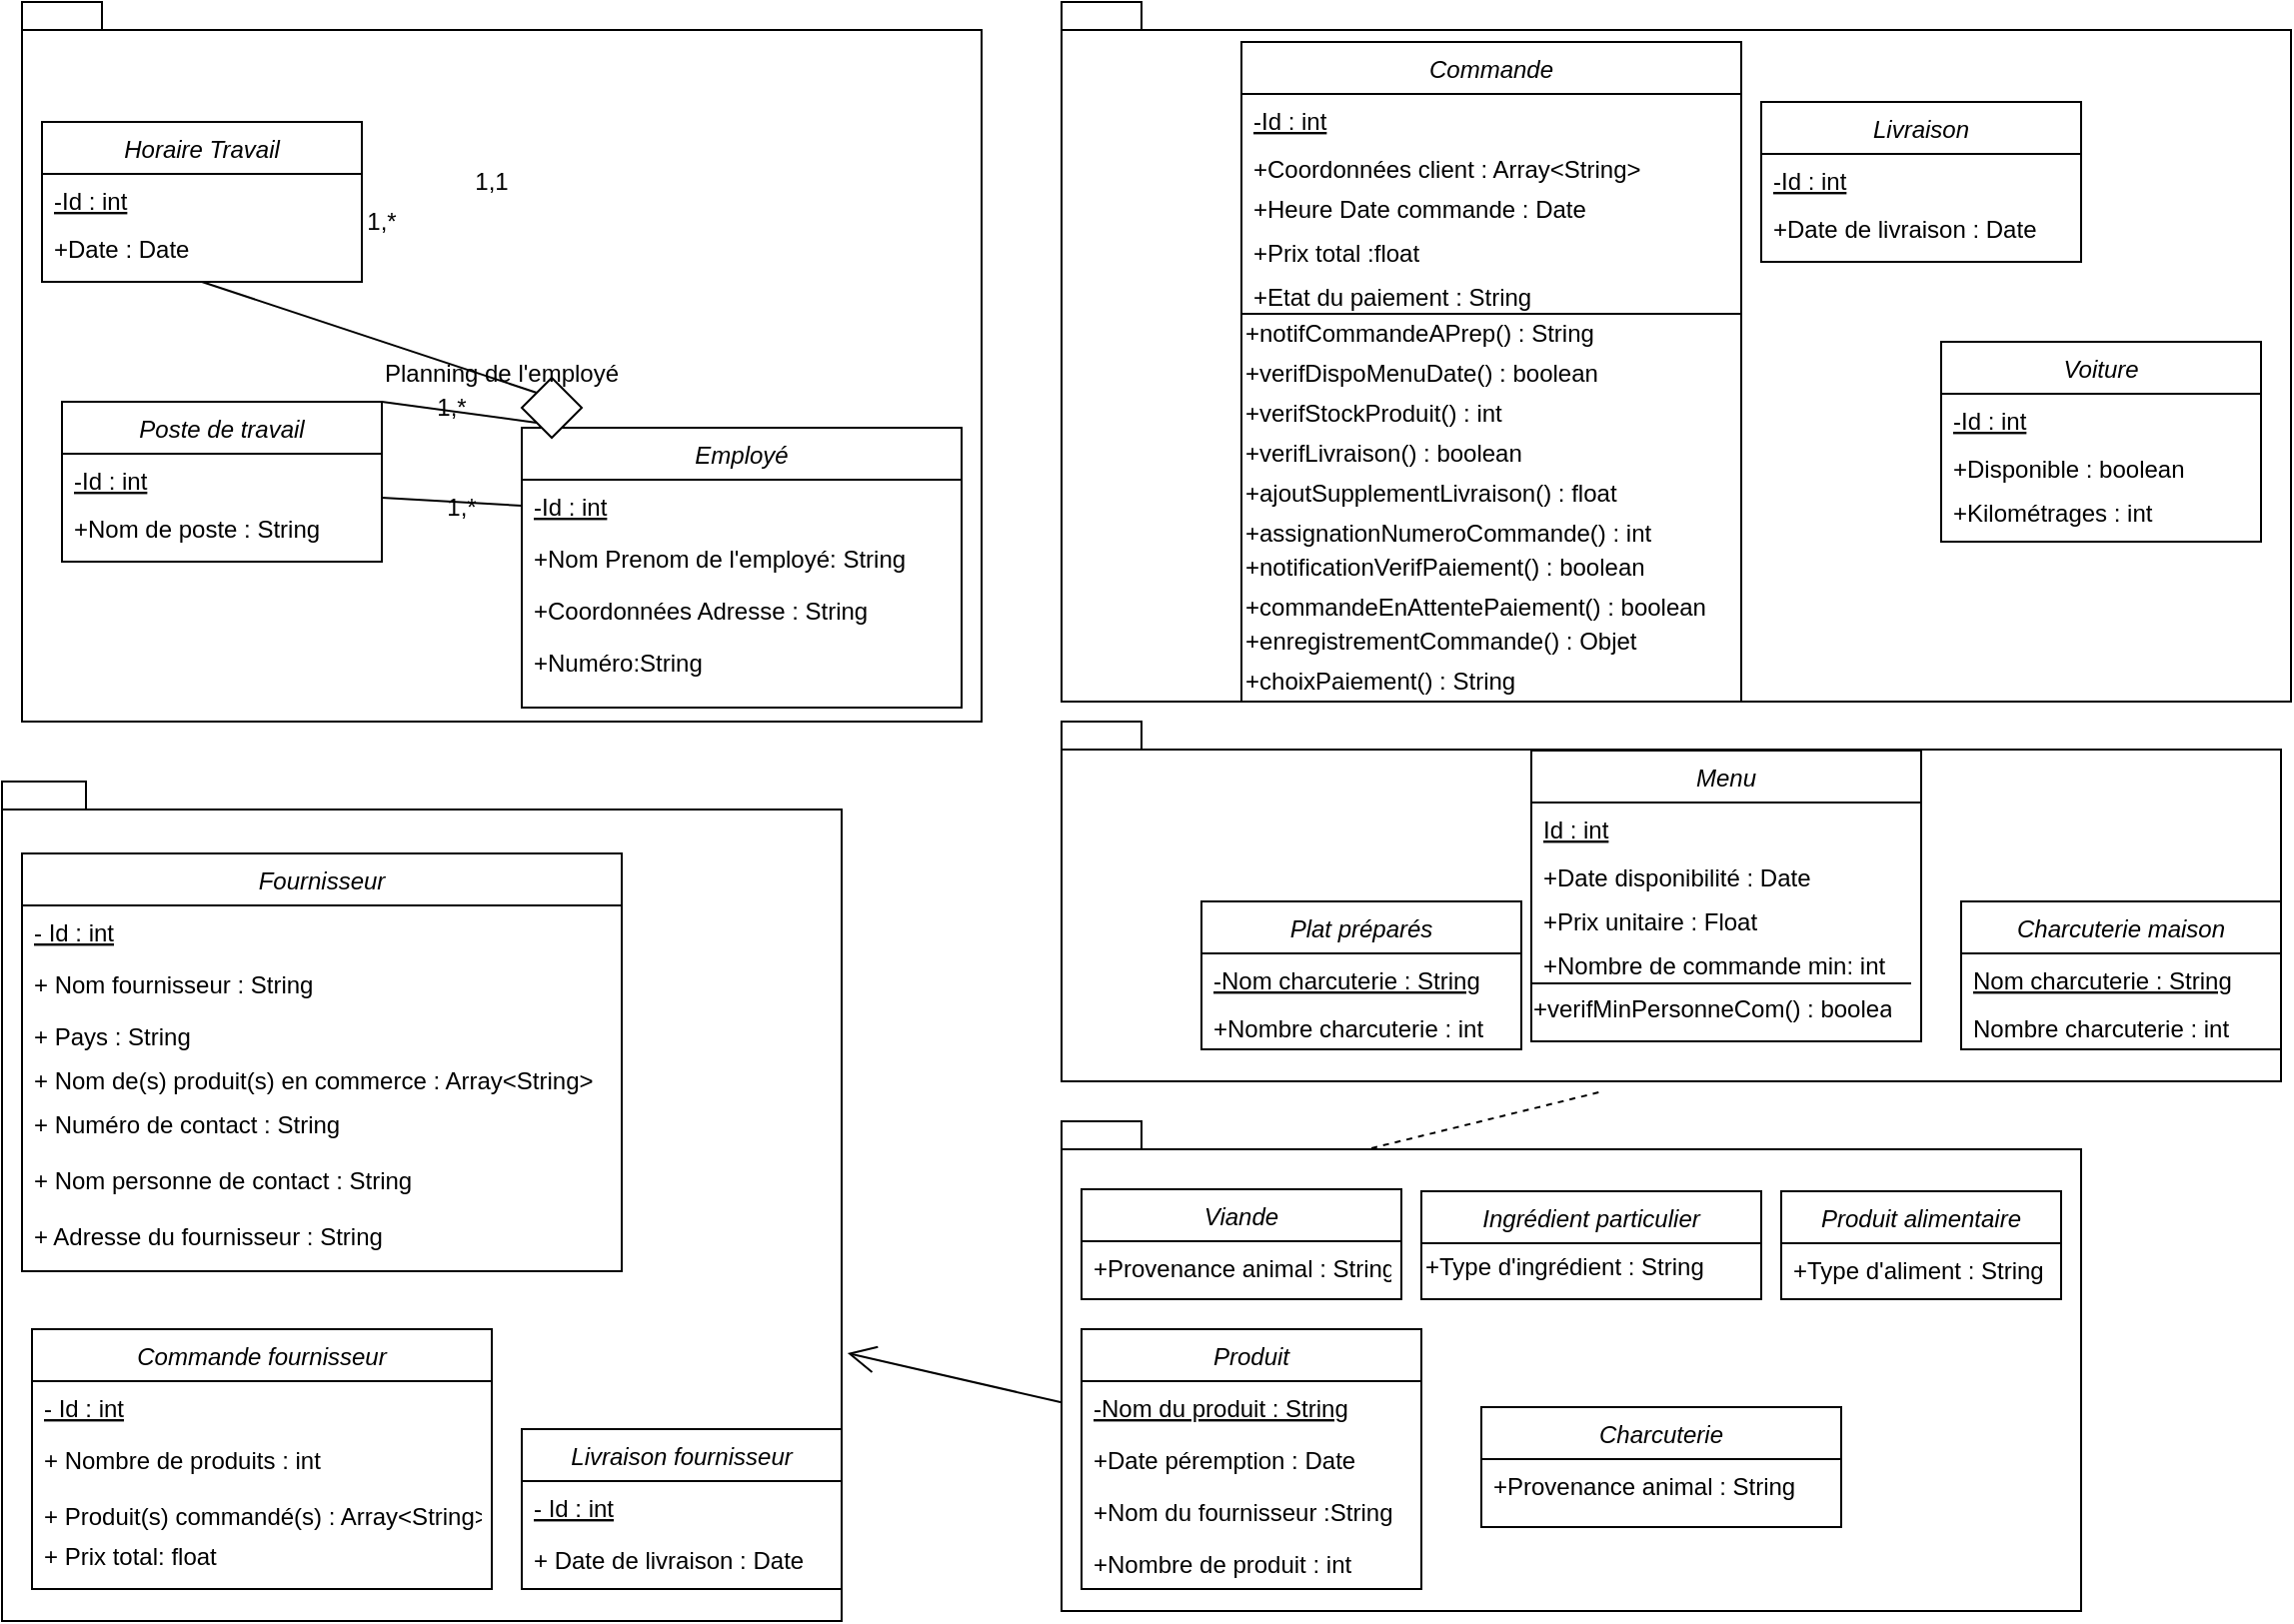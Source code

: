 <mxfile version="14.5.0" type="github">
  <diagram id="_cnKBvI-XlcnQFvucuMb" name="Page-1">
    <mxGraphModel dx="1422" dy="762" grid="1" gridSize="10" guides="1" tooltips="1" connect="1" arrows="1" fold="1" page="1" pageScale="1" pageWidth="1169" pageHeight="827" math="0" shadow="0">
      <root>
        <mxCell id="0" />
        <mxCell id="1" parent="0" />
        <mxCell id="Kes9Ymy6bMvkCFtG6t-n-166" value="" style="shape=folder;fontStyle=1;spacingTop=10;tabWidth=40;tabHeight=14;tabPosition=left;html=1;" vertex="1" parent="1">
          <mxGeometry x="20" width="480" height="360" as="geometry" />
        </mxCell>
        <mxCell id="Kes9Ymy6bMvkCFtG6t-n-164" value="" style="shape=folder;fontStyle=1;spacingTop=10;tabWidth=40;tabHeight=14;tabPosition=left;html=1;" vertex="1" parent="1">
          <mxGeometry x="540" width="615" height="350" as="geometry" />
        </mxCell>
        <mxCell id="Kes9Ymy6bMvkCFtG6t-n-162" value="" style="shape=folder;fontStyle=1;spacingTop=10;tabWidth=40;tabHeight=14;tabPosition=left;html=1;" vertex="1" parent="1">
          <mxGeometry x="540" y="360" width="610" height="180" as="geometry" />
        </mxCell>
        <mxCell id="Kes9Ymy6bMvkCFtG6t-n-160" value="" style="shape=folder;fontStyle=1;spacingTop=10;tabWidth=40;tabHeight=14;tabPosition=left;html=1;" vertex="1" parent="1">
          <mxGeometry x="10" y="390" width="420" height="420" as="geometry" />
        </mxCell>
        <mxCell id="Kes9Ymy6bMvkCFtG6t-n-146" value="" style="shape=folder;fontStyle=1;spacingTop=10;tabWidth=40;tabHeight=14;tabPosition=left;html=1;" vertex="1" parent="1">
          <mxGeometry x="540" y="560" width="510" height="245" as="geometry" />
        </mxCell>
        <mxCell id="Kes9Ymy6bMvkCFtG6t-n-1" value="Viande" style="swimlane;fontStyle=2;align=center;verticalAlign=top;childLayout=stackLayout;horizontal=1;startSize=26;horizontalStack=0;resizeParent=1;resizeLast=0;collapsible=1;marginBottom=0;rounded=0;shadow=0;strokeWidth=1;" vertex="1" parent="1">
          <mxGeometry x="550" y="594" width="160" height="55" as="geometry">
            <mxRectangle x="230" y="140" width="160" height="26" as="alternateBounds" />
          </mxGeometry>
        </mxCell>
        <mxCell id="Kes9Ymy6bMvkCFtG6t-n-2" value="+Provenance animal : String" style="text;align=left;verticalAlign=top;spacingLeft=4;spacingRight=4;overflow=hidden;rotatable=0;points=[[0,0.5],[1,0.5]];portConstraint=eastwest;" vertex="1" parent="Kes9Ymy6bMvkCFtG6t-n-1">
          <mxGeometry y="26" width="160" height="26" as="geometry" />
        </mxCell>
        <mxCell id="Kes9Ymy6bMvkCFtG6t-n-3" value="Fournisseur" style="swimlane;fontStyle=2;align=center;verticalAlign=top;childLayout=stackLayout;horizontal=1;startSize=26;horizontalStack=0;resizeParent=1;resizeLast=0;collapsible=1;marginBottom=0;rounded=0;shadow=0;strokeWidth=1;" vertex="1" parent="1">
          <mxGeometry x="20" y="426" width="300" height="209" as="geometry">
            <mxRectangle x="230" y="140" width="160" height="26" as="alternateBounds" />
          </mxGeometry>
        </mxCell>
        <mxCell id="Kes9Ymy6bMvkCFtG6t-n-4" value="- Id : int" style="text;align=left;verticalAlign=top;spacingLeft=4;spacingRight=4;overflow=hidden;rotatable=0;points=[[0,0.5],[1,0.5]];portConstraint=eastwest;fontStyle=4" vertex="1" parent="Kes9Ymy6bMvkCFtG6t-n-3">
          <mxGeometry y="26" width="300" height="26" as="geometry" />
        </mxCell>
        <mxCell id="Kes9Ymy6bMvkCFtG6t-n-5" value="+ Nom fournisseur : String" style="text;align=left;verticalAlign=top;spacingLeft=4;spacingRight=4;overflow=hidden;rotatable=0;points=[[0,0.5],[1,0.5]];portConstraint=eastwest;fontStyle=0" vertex="1" parent="Kes9Ymy6bMvkCFtG6t-n-3">
          <mxGeometry y="52" width="300" height="26" as="geometry" />
        </mxCell>
        <mxCell id="Kes9Ymy6bMvkCFtG6t-n-6" value="+ Pays : String" style="text;align=left;verticalAlign=top;spacingLeft=4;spacingRight=4;overflow=hidden;rotatable=0;points=[[0,0.5],[1,0.5]];portConstraint=eastwest;fontStyle=0" vertex="1" parent="Kes9Ymy6bMvkCFtG6t-n-3">
          <mxGeometry y="78" width="300" height="22" as="geometry" />
        </mxCell>
        <mxCell id="Kes9Ymy6bMvkCFtG6t-n-7" value="+ Nom de(s) produit(s) en commerce : Array&lt;String&gt;" style="text;align=left;verticalAlign=top;spacingLeft=4;spacingRight=4;overflow=hidden;rotatable=0;points=[[0,0.5],[1,0.5]];portConstraint=eastwest;fontStyle=0" vertex="1" parent="Kes9Ymy6bMvkCFtG6t-n-3">
          <mxGeometry y="100" width="300" height="22" as="geometry" />
        </mxCell>
        <mxCell id="Kes9Ymy6bMvkCFtG6t-n-8" value="+ Numéro de contact : String" style="text;align=left;verticalAlign=top;spacingLeft=4;spacingRight=4;overflow=hidden;rotatable=0;points=[[0,0.5],[1,0.5]];portConstraint=eastwest;fontStyle=0" vertex="1" parent="Kes9Ymy6bMvkCFtG6t-n-3">
          <mxGeometry y="122" width="300" height="28" as="geometry" />
        </mxCell>
        <mxCell id="Kes9Ymy6bMvkCFtG6t-n-9" value="+ Nom personne de contact : String" style="text;align=left;verticalAlign=top;spacingLeft=4;spacingRight=4;overflow=hidden;rotatable=0;points=[[0,0.5],[1,0.5]];portConstraint=eastwest;fontStyle=0" vertex="1" parent="Kes9Ymy6bMvkCFtG6t-n-3">
          <mxGeometry y="150" width="300" height="28" as="geometry" />
        </mxCell>
        <mxCell id="Kes9Ymy6bMvkCFtG6t-n-10" value="+ Adresse du fournisseur : String" style="text;align=left;verticalAlign=top;spacingLeft=4;spacingRight=4;overflow=hidden;rotatable=0;points=[[0,0.5],[1,0.5]];portConstraint=eastwest;fontStyle=0" vertex="1" parent="Kes9Ymy6bMvkCFtG6t-n-3">
          <mxGeometry y="178" width="300" height="28" as="geometry" />
        </mxCell>
        <mxCell id="Kes9Ymy6bMvkCFtG6t-n-11" value="Commande fournisseur" style="swimlane;fontStyle=2;align=center;verticalAlign=top;childLayout=stackLayout;horizontal=1;startSize=26;horizontalStack=0;resizeParent=1;resizeLast=0;collapsible=1;marginBottom=0;rounded=0;shadow=0;strokeWidth=1;" vertex="1" parent="1">
          <mxGeometry x="25" y="664" width="230" height="130" as="geometry">
            <mxRectangle x="230" y="140" width="160" height="26" as="alternateBounds" />
          </mxGeometry>
        </mxCell>
        <mxCell id="Kes9Ymy6bMvkCFtG6t-n-12" value="- Id : int" style="text;align=left;verticalAlign=top;spacingLeft=4;spacingRight=4;overflow=hidden;rotatable=0;points=[[0,0.5],[1,0.5]];portConstraint=eastwest;fontStyle=4" vertex="1" parent="Kes9Ymy6bMvkCFtG6t-n-11">
          <mxGeometry y="26" width="230" height="26" as="geometry" />
        </mxCell>
        <mxCell id="Kes9Ymy6bMvkCFtG6t-n-13" value="+ Nombre de produits : int" style="text;align=left;verticalAlign=top;spacingLeft=4;spacingRight=4;overflow=hidden;rotatable=0;points=[[0,0.5],[1,0.5]];portConstraint=eastwest;fontStyle=0" vertex="1" parent="Kes9Ymy6bMvkCFtG6t-n-11">
          <mxGeometry y="52" width="230" height="28" as="geometry" />
        </mxCell>
        <mxCell id="Kes9Ymy6bMvkCFtG6t-n-14" value="+ Produit(s) commandé(s) : Array&lt;String&gt;" style="text;align=left;verticalAlign=top;spacingLeft=4;spacingRight=4;overflow=hidden;rotatable=0;points=[[0,0.5],[1,0.5]];portConstraint=eastwest;fontStyle=0" vertex="1" parent="Kes9Ymy6bMvkCFtG6t-n-11">
          <mxGeometry y="80" width="230" height="20" as="geometry" />
        </mxCell>
        <mxCell id="Kes9Ymy6bMvkCFtG6t-n-15" value="+ Prix total: float" style="text;align=left;verticalAlign=top;spacingLeft=4;spacingRight=4;overflow=hidden;rotatable=0;points=[[0,0.5],[1,0.5]];portConstraint=eastwest;fontStyle=0" vertex="1" parent="Kes9Ymy6bMvkCFtG6t-n-11">
          <mxGeometry y="100" width="230" height="20" as="geometry" />
        </mxCell>
        <mxCell id="Kes9Ymy6bMvkCFtG6t-n-16" value="Livraison fournisseur" style="swimlane;fontStyle=2;align=center;verticalAlign=top;childLayout=stackLayout;horizontal=1;startSize=26;horizontalStack=0;resizeParent=1;resizeLast=0;collapsible=1;marginBottom=0;rounded=0;shadow=0;strokeWidth=1;" vertex="1" parent="1">
          <mxGeometry x="270" y="714" width="160" height="80" as="geometry">
            <mxRectangle x="230" y="140" width="160" height="26" as="alternateBounds" />
          </mxGeometry>
        </mxCell>
        <mxCell id="Kes9Ymy6bMvkCFtG6t-n-17" value="- Id : int" style="text;align=left;verticalAlign=top;spacingLeft=4;spacingRight=4;overflow=hidden;rotatable=0;points=[[0,0.5],[1,0.5]];portConstraint=eastwest;fontStyle=4" vertex="1" parent="Kes9Ymy6bMvkCFtG6t-n-16">
          <mxGeometry y="26" width="160" height="26" as="geometry" />
        </mxCell>
        <mxCell id="Kes9Ymy6bMvkCFtG6t-n-18" value="+ Date de livraison : Date" style="text;align=left;verticalAlign=top;spacingLeft=4;spacingRight=4;overflow=hidden;rotatable=0;points=[[0,0.5],[1,0.5]];portConstraint=eastwest;fontStyle=0" vertex="1" parent="Kes9Ymy6bMvkCFtG6t-n-16">
          <mxGeometry y="52" width="160" height="28" as="geometry" />
        </mxCell>
        <mxCell id="Kes9Ymy6bMvkCFtG6t-n-32" value="Employé" style="swimlane;fontStyle=2;align=center;verticalAlign=top;childLayout=stackLayout;horizontal=1;startSize=26;horizontalStack=0;resizeParent=1;resizeLast=0;collapsible=1;marginBottom=0;rounded=0;shadow=0;strokeWidth=1;" vertex="1" parent="1">
          <mxGeometry x="270" y="213" width="220" height="140" as="geometry">
            <mxRectangle x="230" y="140" width="160" height="26" as="alternateBounds" />
          </mxGeometry>
        </mxCell>
        <mxCell id="Kes9Ymy6bMvkCFtG6t-n-33" value="-Id : int" style="text;align=left;verticalAlign=top;spacingLeft=4;spacingRight=4;overflow=hidden;rotatable=0;points=[[0,0.5],[1,0.5]];portConstraint=eastwest;fontStyle=4" vertex="1" parent="Kes9Ymy6bMvkCFtG6t-n-32">
          <mxGeometry y="26" width="220" height="26" as="geometry" />
        </mxCell>
        <mxCell id="Kes9Ymy6bMvkCFtG6t-n-34" value="+Nom Prenom de l&#39;employé: String" style="text;align=left;verticalAlign=top;spacingLeft=4;spacingRight=4;overflow=hidden;rotatable=0;points=[[0,0.5],[1,0.5]];portConstraint=eastwest;" vertex="1" parent="Kes9Ymy6bMvkCFtG6t-n-32">
          <mxGeometry y="52" width="220" height="26" as="geometry" />
        </mxCell>
        <mxCell id="Kes9Ymy6bMvkCFtG6t-n-36" value="+Coordonnées Adresse : String" style="text;align=left;verticalAlign=top;spacingLeft=4;spacingRight=4;overflow=hidden;rotatable=0;points=[[0,0.5],[1,0.5]];portConstraint=eastwest;" vertex="1" parent="Kes9Ymy6bMvkCFtG6t-n-32">
          <mxGeometry y="78" width="220" height="26" as="geometry" />
        </mxCell>
        <mxCell id="Kes9Ymy6bMvkCFtG6t-n-165" value="+Numéro:String " style="text;align=left;verticalAlign=top;spacingLeft=4;spacingRight=4;overflow=hidden;rotatable=0;points=[[0,0.5],[1,0.5]];portConstraint=eastwest;" vertex="1" parent="Kes9Ymy6bMvkCFtG6t-n-32">
          <mxGeometry y="104" width="220" height="26" as="geometry" />
        </mxCell>
        <mxCell id="Kes9Ymy6bMvkCFtG6t-n-37" value="Produit" style="swimlane;fontStyle=2;align=center;verticalAlign=top;childLayout=stackLayout;horizontal=1;startSize=26;horizontalStack=0;resizeParent=1;resizeLast=0;collapsible=1;marginBottom=0;rounded=0;shadow=0;strokeWidth=1;" vertex="1" parent="1">
          <mxGeometry x="550" y="664" width="170" height="130" as="geometry">
            <mxRectangle x="230" y="140" width="160" height="26" as="alternateBounds" />
          </mxGeometry>
        </mxCell>
        <mxCell id="Kes9Ymy6bMvkCFtG6t-n-38" value="-Nom du produit : String" style="text;align=left;verticalAlign=top;spacingLeft=4;spacingRight=4;overflow=hidden;rotatable=0;points=[[0,0.5],[1,0.5]];portConstraint=eastwest;fontStyle=4" vertex="1" parent="Kes9Ymy6bMvkCFtG6t-n-37">
          <mxGeometry y="26" width="170" height="26" as="geometry" />
        </mxCell>
        <mxCell id="Kes9Ymy6bMvkCFtG6t-n-39" value="+Date péremption : Date" style="text;align=left;verticalAlign=top;spacingLeft=4;spacingRight=4;overflow=hidden;rotatable=0;points=[[0,0.5],[1,0.5]];portConstraint=eastwest;" vertex="1" parent="Kes9Ymy6bMvkCFtG6t-n-37">
          <mxGeometry y="52" width="170" height="26" as="geometry" />
        </mxCell>
        <mxCell id="Kes9Ymy6bMvkCFtG6t-n-40" value="+Nom du fournisseur :String" style="text;align=left;verticalAlign=top;spacingLeft=4;spacingRight=4;overflow=hidden;rotatable=0;points=[[0,0.5],[1,0.5]];portConstraint=eastwest;" vertex="1" parent="Kes9Ymy6bMvkCFtG6t-n-37">
          <mxGeometry y="78" width="170" height="26" as="geometry" />
        </mxCell>
        <mxCell id="Kes9Ymy6bMvkCFtG6t-n-41" value="+Nombre de produit : int" style="text;align=left;verticalAlign=top;spacingLeft=4;spacingRight=4;overflow=hidden;rotatable=0;points=[[0,0.5],[1,0.5]];portConstraint=eastwest;" vertex="1" parent="Kes9Ymy6bMvkCFtG6t-n-37">
          <mxGeometry y="104" width="170" height="26" as="geometry" />
        </mxCell>
        <mxCell id="Kes9Ymy6bMvkCFtG6t-n-45" value="Ingrédient particulier" style="swimlane;fontStyle=2;align=center;verticalAlign=top;childLayout=stackLayout;horizontal=1;startSize=26;horizontalStack=0;resizeParent=1;resizeLast=0;collapsible=1;marginBottom=0;rounded=0;shadow=0;strokeWidth=1;" vertex="1" parent="1">
          <mxGeometry x="720" y="595" width="170" height="54" as="geometry">
            <mxRectangle x="230" y="140" width="160" height="26" as="alternateBounds" />
          </mxGeometry>
        </mxCell>
        <mxCell id="Kes9Ymy6bMvkCFtG6t-n-46" value="+Type d&#39;ingrédient : String" style="text;html=1;strokeColor=none;fillColor=none;align=left;verticalAlign=middle;whiteSpace=wrap;rounded=0;" vertex="1" parent="Kes9Ymy6bMvkCFtG6t-n-45">
          <mxGeometry y="26" width="170" height="24" as="geometry" />
        </mxCell>
        <mxCell id="Kes9Ymy6bMvkCFtG6t-n-51" value="Charcuterie" style="swimlane;fontStyle=2;align=center;verticalAlign=top;childLayout=stackLayout;horizontal=1;startSize=26;horizontalStack=0;resizeParent=1;resizeLast=0;collapsible=1;marginBottom=0;rounded=0;shadow=0;strokeWidth=1;" vertex="1" parent="1">
          <mxGeometry x="750" y="703" width="180" height="60" as="geometry">
            <mxRectangle x="230" y="140" width="160" height="26" as="alternateBounds" />
          </mxGeometry>
        </mxCell>
        <mxCell id="Kes9Ymy6bMvkCFtG6t-n-52" value="+Provenance animal : String" style="text;align=left;verticalAlign=top;spacingLeft=4;spacingRight=4;overflow=hidden;rotatable=0;points=[[0,0.5],[1,0.5]];portConstraint=eastwest;" vertex="1" parent="Kes9Ymy6bMvkCFtG6t-n-51">
          <mxGeometry y="26" width="180" height="28" as="geometry" />
        </mxCell>
        <mxCell id="Kes9Ymy6bMvkCFtG6t-n-55" value="Charcuterie maison" style="swimlane;fontStyle=2;align=center;verticalAlign=top;childLayout=stackLayout;horizontal=1;startSize=26;horizontalStack=0;resizeParent=1;resizeLast=0;collapsible=1;marginBottom=0;rounded=0;shadow=0;strokeWidth=1;" vertex="1" parent="1">
          <mxGeometry x="990" y="450" width="160" height="74" as="geometry">
            <mxRectangle x="230" y="140" width="160" height="26" as="alternateBounds" />
          </mxGeometry>
        </mxCell>
        <mxCell id="Kes9Ymy6bMvkCFtG6t-n-56" value="Nom charcuterie : String" style="text;align=left;verticalAlign=top;spacingLeft=4;spacingRight=4;overflow=hidden;rotatable=0;points=[[0,0.5],[1,0.5]];portConstraint=eastwest;fontStyle=4" vertex="1" parent="Kes9Ymy6bMvkCFtG6t-n-55">
          <mxGeometry y="26" width="160" height="24" as="geometry" />
        </mxCell>
        <mxCell id="Kes9Ymy6bMvkCFtG6t-n-57" value="Nombre charcuterie : int" style="text;align=left;verticalAlign=top;spacingLeft=4;spacingRight=4;overflow=hidden;rotatable=0;points=[[0,0.5],[1,0.5]];portConstraint=eastwest;fontStyle=0" vertex="1" parent="Kes9Ymy6bMvkCFtG6t-n-55">
          <mxGeometry y="50" width="160" height="24" as="geometry" />
        </mxCell>
        <mxCell id="Kes9Ymy6bMvkCFtG6t-n-62" value="Produit alimentaire" style="swimlane;fontStyle=2;align=center;verticalAlign=top;childLayout=stackLayout;horizontal=1;startSize=26;horizontalStack=0;resizeParent=1;resizeLast=0;collapsible=1;marginBottom=0;rounded=0;shadow=0;strokeWidth=1;" vertex="1" parent="1">
          <mxGeometry x="900" y="595" width="140" height="54" as="geometry">
            <mxRectangle x="230" y="140" width="160" height="26" as="alternateBounds" />
          </mxGeometry>
        </mxCell>
        <mxCell id="Kes9Ymy6bMvkCFtG6t-n-63" value="+Type d&#39;aliment : String" style="text;align=left;verticalAlign=top;spacingLeft=4;spacingRight=4;overflow=hidden;rotatable=0;points=[[0,0.5],[1,0.5]];portConstraint=eastwest;" vertex="1" parent="Kes9Ymy6bMvkCFtG6t-n-62">
          <mxGeometry y="26" width="140" height="28" as="geometry" />
        </mxCell>
        <mxCell id="Kes9Ymy6bMvkCFtG6t-n-68" value="Commande" style="swimlane;fontStyle=2;align=center;verticalAlign=top;childLayout=stackLayout;horizontal=1;startSize=26;horizontalStack=0;resizeParent=1;resizeLast=0;collapsible=1;marginBottom=0;rounded=0;shadow=0;strokeWidth=1;" vertex="1" parent="1">
          <mxGeometry x="630" y="20" width="250" height="330" as="geometry">
            <mxRectangle x="230" y="140" width="160" height="26" as="alternateBounds" />
          </mxGeometry>
        </mxCell>
        <mxCell id="Kes9Ymy6bMvkCFtG6t-n-69" value="-Id : int" style="text;align=left;verticalAlign=top;spacingLeft=4;spacingRight=4;overflow=hidden;rotatable=0;points=[[0,0.5],[1,0.5]];portConstraint=eastwest;fontStyle=4" vertex="1" parent="Kes9Ymy6bMvkCFtG6t-n-68">
          <mxGeometry y="26" width="250" height="24" as="geometry" />
        </mxCell>
        <mxCell id="Kes9Ymy6bMvkCFtG6t-n-70" value="+Coordonnées client : Array&lt;String&gt;" style="text;align=left;verticalAlign=top;spacingLeft=4;spacingRight=4;overflow=hidden;rotatable=0;points=[[0,0.5],[1,0.5]];portConstraint=eastwest;" vertex="1" parent="Kes9Ymy6bMvkCFtG6t-n-68">
          <mxGeometry y="50" width="250" height="20" as="geometry" />
        </mxCell>
        <mxCell id="Kes9Ymy6bMvkCFtG6t-n-71" value="+Heure Date commande : Date" style="text;align=left;verticalAlign=top;spacingLeft=4;spacingRight=4;overflow=hidden;rotatable=0;points=[[0,0.5],[1,0.5]];portConstraint=eastwest;" vertex="1" parent="Kes9Ymy6bMvkCFtG6t-n-68">
          <mxGeometry y="70" width="250" height="22" as="geometry" />
        </mxCell>
        <mxCell id="Kes9Ymy6bMvkCFtG6t-n-72" value="+Prix total :float" style="text;align=left;verticalAlign=top;spacingLeft=4;spacingRight=4;overflow=hidden;rotatable=0;points=[[0,0.5],[1,0.5]];portConstraint=eastwest;" vertex="1" parent="Kes9Ymy6bMvkCFtG6t-n-68">
          <mxGeometry y="92" width="250" height="22" as="geometry" />
        </mxCell>
        <mxCell id="Kes9Ymy6bMvkCFtG6t-n-73" value="+Etat du paiement : String" style="text;align=left;verticalAlign=top;spacingLeft=4;spacingRight=4;overflow=hidden;rotatable=0;points=[[0,0.5],[1,0.5]];portConstraint=eastwest;" vertex="1" parent="Kes9Ymy6bMvkCFtG6t-n-68">
          <mxGeometry y="114" width="250" height="22" as="geometry" />
        </mxCell>
        <mxCell id="Kes9Ymy6bMvkCFtG6t-n-169" value="" style="endArrow=none;html=1;entryX=1;entryY=1;entryDx=0;entryDy=0;entryPerimeter=0;" edge="1" parent="Kes9Ymy6bMvkCFtG6t-n-68" target="Kes9Ymy6bMvkCFtG6t-n-73">
          <mxGeometry width="50" height="50" relative="1" as="geometry">
            <mxPoint y="136" as="sourcePoint" />
            <mxPoint x="-20" y="220" as="targetPoint" />
          </mxGeometry>
        </mxCell>
        <mxCell id="Kes9Ymy6bMvkCFtG6t-n-81" value="Menu" style="swimlane;fontStyle=2;align=center;verticalAlign=top;childLayout=stackLayout;horizontal=1;startSize=26;horizontalStack=0;resizeParent=1;resizeLast=0;collapsible=1;marginBottom=0;rounded=0;shadow=0;strokeWidth=1;" vertex="1" parent="1">
          <mxGeometry x="775" y="374.5" width="195" height="145.5" as="geometry">
            <mxRectangle x="230" y="140" width="160" height="26" as="alternateBounds" />
          </mxGeometry>
        </mxCell>
        <mxCell id="Kes9Ymy6bMvkCFtG6t-n-82" value="Id : int" style="text;align=left;verticalAlign=top;spacingLeft=4;spacingRight=4;overflow=hidden;rotatable=0;points=[[0,0.5],[1,0.5]];portConstraint=eastwest;fontStyle=4" vertex="1" parent="Kes9Ymy6bMvkCFtG6t-n-81">
          <mxGeometry y="26" width="195" height="24" as="geometry" />
        </mxCell>
        <mxCell id="Kes9Ymy6bMvkCFtG6t-n-83" value="+Date disponibilité : Date" style="text;align=left;verticalAlign=top;spacingLeft=4;spacingRight=4;overflow=hidden;rotatable=0;points=[[0,0.5],[1,0.5]];portConstraint=eastwest;" vertex="1" parent="Kes9Ymy6bMvkCFtG6t-n-81">
          <mxGeometry y="50" width="195" height="22" as="geometry" />
        </mxCell>
        <mxCell id="Kes9Ymy6bMvkCFtG6t-n-84" value="+Prix unitaire : Float" style="text;align=left;verticalAlign=top;spacingLeft=4;spacingRight=4;overflow=hidden;rotatable=0;points=[[0,0.5],[1,0.5]];portConstraint=eastwest;" vertex="1" parent="Kes9Ymy6bMvkCFtG6t-n-81">
          <mxGeometry y="72" width="195" height="22" as="geometry" />
        </mxCell>
        <mxCell id="Kes9Ymy6bMvkCFtG6t-n-85" value="+Nombre de commande min: int" style="text;align=left;verticalAlign=top;spacingLeft=4;spacingRight=4;overflow=hidden;rotatable=0;points=[[0,0.5],[1,0.5]];portConstraint=eastwest;" vertex="1" parent="Kes9Ymy6bMvkCFtG6t-n-81">
          <mxGeometry y="94" width="195" height="22" as="geometry" />
        </mxCell>
        <mxCell id="Kes9Ymy6bMvkCFtG6t-n-187" value="" style="endArrow=none;html=1;" edge="1" parent="Kes9Ymy6bMvkCFtG6t-n-81">
          <mxGeometry width="50" height="50" relative="1" as="geometry">
            <mxPoint y="116.5" as="sourcePoint" />
            <mxPoint x="190" y="116.5" as="targetPoint" />
          </mxGeometry>
        </mxCell>
        <mxCell id="Kes9Ymy6bMvkCFtG6t-n-93" value="Plat préparés" style="swimlane;fontStyle=2;align=center;verticalAlign=top;childLayout=stackLayout;horizontal=1;startSize=26;horizontalStack=0;resizeParent=1;resizeLast=0;collapsible=1;marginBottom=0;rounded=0;shadow=0;strokeWidth=1;" vertex="1" parent="1">
          <mxGeometry x="610" y="450" width="160" height="74" as="geometry">
            <mxRectangle x="230" y="140" width="160" height="26" as="alternateBounds" />
          </mxGeometry>
        </mxCell>
        <mxCell id="Kes9Ymy6bMvkCFtG6t-n-94" value="-Nom charcuterie : String" style="text;align=left;verticalAlign=top;spacingLeft=4;spacingRight=4;overflow=hidden;rotatable=0;points=[[0,0.5],[1,0.5]];portConstraint=eastwest;fontStyle=4" vertex="1" parent="Kes9Ymy6bMvkCFtG6t-n-93">
          <mxGeometry y="26" width="160" height="24" as="geometry" />
        </mxCell>
        <mxCell id="Kes9Ymy6bMvkCFtG6t-n-95" value="+Nombre charcuterie : int" style="text;align=left;verticalAlign=top;spacingLeft=4;spacingRight=4;overflow=hidden;rotatable=0;points=[[0,0.5],[1,0.5]];portConstraint=eastwest;fontStyle=0" vertex="1" parent="Kes9Ymy6bMvkCFtG6t-n-93">
          <mxGeometry y="50" width="160" height="24" as="geometry" />
        </mxCell>
        <mxCell id="Kes9Ymy6bMvkCFtG6t-n-108" value="Voiture" style="swimlane;fontStyle=2;align=center;verticalAlign=top;childLayout=stackLayout;horizontal=1;startSize=26;horizontalStack=0;resizeParent=1;resizeLast=0;collapsible=1;marginBottom=0;rounded=0;shadow=0;strokeWidth=1;" vertex="1" parent="1">
          <mxGeometry x="980" y="170" width="160" height="100" as="geometry">
            <mxRectangle x="230" y="140" width="160" height="26" as="alternateBounds" />
          </mxGeometry>
        </mxCell>
        <mxCell id="Kes9Ymy6bMvkCFtG6t-n-109" value="-Id : int" style="text;align=left;verticalAlign=top;spacingLeft=4;spacingRight=4;overflow=hidden;rotatable=0;points=[[0,0.5],[1,0.5]];portConstraint=eastwest;fontStyle=4" vertex="1" parent="Kes9Ymy6bMvkCFtG6t-n-108">
          <mxGeometry y="26" width="160" height="24" as="geometry" />
        </mxCell>
        <mxCell id="Kes9Ymy6bMvkCFtG6t-n-110" value="+Disponible : boolean" style="text;align=left;verticalAlign=top;spacingLeft=4;spacingRight=4;overflow=hidden;rotatable=0;points=[[0,0.5],[1,0.5]];portConstraint=eastwest;" vertex="1" parent="Kes9Ymy6bMvkCFtG6t-n-108">
          <mxGeometry y="50" width="160" height="22" as="geometry" />
        </mxCell>
        <mxCell id="Kes9Ymy6bMvkCFtG6t-n-111" value="+Kilométrages : int" style="text;align=left;verticalAlign=top;spacingLeft=4;spacingRight=4;overflow=hidden;rotatable=0;points=[[0,0.5],[1,0.5]];portConstraint=eastwest;" vertex="1" parent="Kes9Ymy6bMvkCFtG6t-n-108">
          <mxGeometry y="72" width="160" height="22" as="geometry" />
        </mxCell>
        <mxCell id="Kes9Ymy6bMvkCFtG6t-n-112" value="Livraison" style="swimlane;fontStyle=2;align=center;verticalAlign=top;childLayout=stackLayout;horizontal=1;startSize=26;horizontalStack=0;resizeParent=1;resizeLast=0;collapsible=1;marginBottom=0;rounded=0;shadow=0;strokeWidth=1;" vertex="1" parent="1">
          <mxGeometry x="890" y="50" width="160" height="80" as="geometry">
            <mxRectangle x="230" y="140" width="160" height="26" as="alternateBounds" />
          </mxGeometry>
        </mxCell>
        <mxCell id="Kes9Ymy6bMvkCFtG6t-n-113" value="-Id : int" style="text;align=left;verticalAlign=top;spacingLeft=4;spacingRight=4;overflow=hidden;rotatable=0;points=[[0,0.5],[1,0.5]];portConstraint=eastwest;fontStyle=4" vertex="1" parent="Kes9Ymy6bMvkCFtG6t-n-112">
          <mxGeometry y="26" width="160" height="24" as="geometry" />
        </mxCell>
        <mxCell id="Kes9Ymy6bMvkCFtG6t-n-114" value="+Date de livraison : Date" style="text;align=left;verticalAlign=top;spacingLeft=4;spacingRight=4;overflow=hidden;rotatable=0;points=[[0,0.5],[1,0.5]];portConstraint=eastwest;" vertex="1" parent="Kes9Ymy6bMvkCFtG6t-n-112">
          <mxGeometry y="50" width="160" height="22" as="geometry" />
        </mxCell>
        <mxCell id="Kes9Ymy6bMvkCFtG6t-n-124" value="Horaire Travail" style="swimlane;fontStyle=2;align=center;verticalAlign=top;childLayout=stackLayout;horizontal=1;startSize=26;horizontalStack=0;resizeParent=1;resizeLast=0;collapsible=1;marginBottom=0;rounded=0;shadow=0;strokeWidth=1;" vertex="1" parent="1">
          <mxGeometry x="30" y="60" width="160" height="80" as="geometry">
            <mxRectangle x="230" y="140" width="160" height="26" as="alternateBounds" />
          </mxGeometry>
        </mxCell>
        <mxCell id="Kes9Ymy6bMvkCFtG6t-n-125" value="-Id : int" style="text;align=left;verticalAlign=top;spacingLeft=4;spacingRight=4;overflow=hidden;rotatable=0;points=[[0,0.5],[1,0.5]];portConstraint=eastwest;fontStyle=4" vertex="1" parent="Kes9Ymy6bMvkCFtG6t-n-124">
          <mxGeometry y="26" width="160" height="24" as="geometry" />
        </mxCell>
        <mxCell id="Kes9Ymy6bMvkCFtG6t-n-126" value="+Date : Date" style="text;align=left;verticalAlign=top;spacingLeft=4;spacingRight=4;overflow=hidden;rotatable=0;points=[[0,0.5],[1,0.5]];portConstraint=eastwest;" vertex="1" parent="Kes9Ymy6bMvkCFtG6t-n-124">
          <mxGeometry y="50" width="160" height="22" as="geometry" />
        </mxCell>
        <mxCell id="Kes9Ymy6bMvkCFtG6t-n-127" value="Poste de travail" style="swimlane;fontStyle=2;align=center;verticalAlign=top;childLayout=stackLayout;horizontal=1;startSize=26;horizontalStack=0;resizeParent=1;resizeLast=0;collapsible=1;marginBottom=0;rounded=0;shadow=0;strokeWidth=1;" vertex="1" parent="1">
          <mxGeometry x="40" y="200" width="160" height="80" as="geometry">
            <mxRectangle x="230" y="140" width="160" height="26" as="alternateBounds" />
          </mxGeometry>
        </mxCell>
        <mxCell id="Kes9Ymy6bMvkCFtG6t-n-128" value="-Id : int" style="text;align=left;verticalAlign=top;spacingLeft=4;spacingRight=4;overflow=hidden;rotatable=0;points=[[0,0.5],[1,0.5]];portConstraint=eastwest;fontStyle=4" vertex="1" parent="Kes9Ymy6bMvkCFtG6t-n-127">
          <mxGeometry y="26" width="160" height="24" as="geometry" />
        </mxCell>
        <mxCell id="Kes9Ymy6bMvkCFtG6t-n-129" value="+Nom de poste : String" style="text;align=left;verticalAlign=top;spacingLeft=4;spacingRight=4;overflow=hidden;rotatable=0;points=[[0,0.5],[1,0.5]];portConstraint=eastwest;" vertex="1" parent="Kes9Ymy6bMvkCFtG6t-n-127">
          <mxGeometry y="50" width="160" height="22" as="geometry" />
        </mxCell>
        <mxCell id="Kes9Ymy6bMvkCFtG6t-n-130" value="" style="endArrow=none;html=1;entryX=0.5;entryY=1;entryDx=0;entryDy=0;exitX=0;exitY=0;exitDx=0;exitDy=0;" edge="1" parent="1" source="Kes9Ymy6bMvkCFtG6t-n-133" target="Kes9Ymy6bMvkCFtG6t-n-124">
          <mxGeometry width="50" height="50" relative="1" as="geometry">
            <mxPoint x="280" y="180" as="sourcePoint" />
            <mxPoint x="610" y="170" as="targetPoint" />
          </mxGeometry>
        </mxCell>
        <mxCell id="Kes9Ymy6bMvkCFtG6t-n-131" value="" style="endArrow=none;html=1;exitX=1;exitY=-0.091;exitDx=0;exitDy=0;exitPerimeter=0;entryX=0;entryY=0.5;entryDx=0;entryDy=0;" edge="1" parent="1" source="Kes9Ymy6bMvkCFtG6t-n-129" target="Kes9Ymy6bMvkCFtG6t-n-33">
          <mxGeometry width="50" height="50" relative="1" as="geometry">
            <mxPoint x="560" y="220" as="sourcePoint" />
            <mxPoint x="480" y="280" as="targetPoint" />
          </mxGeometry>
        </mxCell>
        <mxCell id="Kes9Ymy6bMvkCFtG6t-n-132" value="1,*" style="text;html=1;strokeColor=none;fillColor=none;align=center;verticalAlign=middle;whiteSpace=wrap;rounded=0;" vertex="1" parent="1">
          <mxGeometry x="180" y="100" width="40" height="20" as="geometry" />
        </mxCell>
        <mxCell id="Kes9Ymy6bMvkCFtG6t-n-133" value="" style="rhombus;whiteSpace=wrap;html=1;" vertex="1" parent="1">
          <mxGeometry x="270" y="188" width="30" height="30" as="geometry" />
        </mxCell>
        <mxCell id="Kes9Ymy6bMvkCFtG6t-n-134" value="" style="endArrow=none;html=1;exitX=1;exitY=0;exitDx=0;exitDy=0;entryX=0;entryY=1;entryDx=0;entryDy=0;" edge="1" parent="1" source="Kes9Ymy6bMvkCFtG6t-n-127" target="Kes9Ymy6bMvkCFtG6t-n-133">
          <mxGeometry width="50" height="50" relative="1" as="geometry">
            <mxPoint x="560" y="420" as="sourcePoint" />
            <mxPoint x="610" y="370" as="targetPoint" />
          </mxGeometry>
        </mxCell>
        <mxCell id="Kes9Ymy6bMvkCFtG6t-n-136" value="Planning de l&#39;employé" style="text;html=1;strokeColor=none;fillColor=none;align=center;verticalAlign=middle;whiteSpace=wrap;rounded=0;" vertex="1" parent="1">
          <mxGeometry x="190" y="176" width="140" height="20" as="geometry" />
        </mxCell>
        <mxCell id="Kes9Ymy6bMvkCFtG6t-n-137" style="edgeStyle=orthogonalEdgeStyle;rounded=0;orthogonalLoop=1;jettySize=auto;html=1;exitX=0.5;exitY=1;exitDx=0;exitDy=0;" edge="1" parent="1">
          <mxGeometry relative="1" as="geometry">
            <mxPoint x="240" y="290" as="sourcePoint" />
            <mxPoint x="240" y="290" as="targetPoint" />
          </mxGeometry>
        </mxCell>
        <mxCell id="Kes9Ymy6bMvkCFtG6t-n-140" value="1,*" style="text;html=1;strokeColor=none;fillColor=none;align=center;verticalAlign=middle;whiteSpace=wrap;rounded=0;" vertex="1" parent="1">
          <mxGeometry x="220" y="243" width="40" height="20" as="geometry" />
        </mxCell>
        <mxCell id="Kes9Ymy6bMvkCFtG6t-n-141" value="1,*" style="text;html=1;strokeColor=none;fillColor=none;align=center;verticalAlign=middle;whiteSpace=wrap;rounded=0;" vertex="1" parent="1">
          <mxGeometry x="215" y="193" width="40" height="20" as="geometry" />
        </mxCell>
        <mxCell id="Kes9Ymy6bMvkCFtG6t-n-143" value="1,1" style="text;html=1;strokeColor=none;fillColor=none;align=center;verticalAlign=middle;whiteSpace=wrap;rounded=0;" vertex="1" parent="1">
          <mxGeometry x="235" y="80" width="40" height="20" as="geometry" />
        </mxCell>
        <mxCell id="Kes9Ymy6bMvkCFtG6t-n-157" value="" style="endArrow=none;dashed=1;html=1;entryX=0.445;entryY=1.027;entryDx=0;entryDy=0;entryPerimeter=0;exitX=0.304;exitY=0.055;exitDx=0;exitDy=0;exitPerimeter=0;" edge="1" parent="1" source="Kes9Ymy6bMvkCFtG6t-n-146" target="Kes9Ymy6bMvkCFtG6t-n-162">
          <mxGeometry width="50" height="50" relative="1" as="geometry">
            <mxPoint x="560" y="520" as="sourcePoint" />
            <mxPoint x="610" y="470" as="targetPoint" />
          </mxGeometry>
        </mxCell>
        <mxCell id="Kes9Ymy6bMvkCFtG6t-n-161" value="" style="endArrow=open;endFill=1;endSize=12;html=1;entryX=1.007;entryY=0.681;entryDx=0;entryDy=0;entryPerimeter=0;exitX=0;exitY=0.574;exitDx=0;exitDy=0;exitPerimeter=0;" edge="1" parent="1" source="Kes9Ymy6bMvkCFtG6t-n-146" target="Kes9Ymy6bMvkCFtG6t-n-160">
          <mxGeometry width="160" relative="1" as="geometry">
            <mxPoint x="575" y="694" as="sourcePoint" />
            <mxPoint x="660" y="490" as="targetPoint" />
          </mxGeometry>
        </mxCell>
        <mxCell id="Kes9Ymy6bMvkCFtG6t-n-170" value="+verifDispoMenuDate() : boolean" style="text;html=1;strokeColor=none;fillColor=none;align=left;verticalAlign=middle;whiteSpace=wrap;rounded=0;" vertex="1" parent="1">
          <mxGeometry x="630" y="176" width="210" height="20" as="geometry" />
        </mxCell>
        <mxCell id="Kes9Ymy6bMvkCFtG6t-n-178" value="+verifStockProduit() : int" style="text;html=1;strokeColor=none;fillColor=none;align=left;verticalAlign=middle;whiteSpace=wrap;rounded=0;" vertex="1" parent="1">
          <mxGeometry x="630" y="196" width="210" height="20" as="geometry" />
        </mxCell>
        <mxCell id="Kes9Ymy6bMvkCFtG6t-n-179" value="+verifLivraison() : boolean" style="text;html=1;strokeColor=none;fillColor=none;align=left;verticalAlign=middle;whiteSpace=wrap;rounded=0;" vertex="1" parent="1">
          <mxGeometry x="630" y="216" width="210" height="20" as="geometry" />
        </mxCell>
        <mxCell id="Kes9Ymy6bMvkCFtG6t-n-180" value="+ajoutSupplementLivraison() : float" style="text;html=1;strokeColor=none;fillColor=none;align=left;verticalAlign=middle;whiteSpace=wrap;rounded=0;" vertex="1" parent="1">
          <mxGeometry x="630" y="236" width="210" height="20" as="geometry" />
        </mxCell>
        <mxCell id="Kes9Ymy6bMvkCFtG6t-n-181" value="+assignationNumeroCommande() : int" style="text;html=1;strokeColor=none;fillColor=none;align=left;verticalAlign=middle;whiteSpace=wrap;rounded=0;" vertex="1" parent="1">
          <mxGeometry x="630" y="256" width="240" height="20" as="geometry" />
        </mxCell>
        <mxCell id="Kes9Ymy6bMvkCFtG6t-n-183" value="+notificationVerifPaiement() : boolean" style="text;html=1;strokeColor=none;fillColor=none;align=left;verticalAlign=middle;whiteSpace=wrap;rounded=0;" vertex="1" parent="1">
          <mxGeometry x="630" y="273" width="240" height="20" as="geometry" />
        </mxCell>
        <mxCell id="Kes9Ymy6bMvkCFtG6t-n-185" value="+&lt;span style=&quot;background-color: rgb(255 , 255 , 255)&quot;&gt;commandeEnAttentePaiement&lt;/span&gt;() : boolean" style="text;html=1;strokeColor=none;fillColor=none;align=left;verticalAlign=middle;whiteSpace=wrap;rounded=0;" vertex="1" parent="1">
          <mxGeometry x="630" y="293" width="240" height="20" as="geometry" />
        </mxCell>
        <mxCell id="Kes9Ymy6bMvkCFtG6t-n-186" value="+&lt;span style=&quot;background-color: rgb(255 , 255 , 255)&quot;&gt;enregistrementCommande&lt;/span&gt;() : Objet" style="text;html=1;strokeColor=none;fillColor=none;align=left;verticalAlign=middle;whiteSpace=wrap;rounded=0;" vertex="1" parent="1">
          <mxGeometry x="630" y="310" width="240" height="20" as="geometry" />
        </mxCell>
        <mxCell id="Kes9Ymy6bMvkCFtG6t-n-188" value="+verifMinPersonneCom() : boolean" style="text;align=left;verticalAlign=top;spacingLeft=4;spacingRight=4;overflow=hidden;rotatable=0;points=[[0,0.5],[1,0.5]];portConstraint=eastwest;" vertex="1" parent="1">
          <mxGeometry x="770" y="490" width="190" height="22" as="geometry" />
        </mxCell>
        <mxCell id="Kes9Ymy6bMvkCFtG6t-n-190" value="+notifCommandeAPrep() : String" style="text;html=1;strokeColor=none;fillColor=none;align=left;verticalAlign=middle;whiteSpace=wrap;rounded=0;" vertex="1" parent="1">
          <mxGeometry x="630" y="156" width="210" height="20" as="geometry" />
        </mxCell>
        <mxCell id="Kes9Ymy6bMvkCFtG6t-n-191" value="+&lt;span style=&quot;background-color: rgb(255 , 255 , 255)&quot;&gt;choixPaiement&lt;/span&gt;() : String" style="text;html=1;strokeColor=none;fillColor=none;align=left;verticalAlign=middle;whiteSpace=wrap;rounded=0;" vertex="1" parent="1">
          <mxGeometry x="630" y="330" width="240" height="20" as="geometry" />
        </mxCell>
      </root>
    </mxGraphModel>
  </diagram>
</mxfile>
